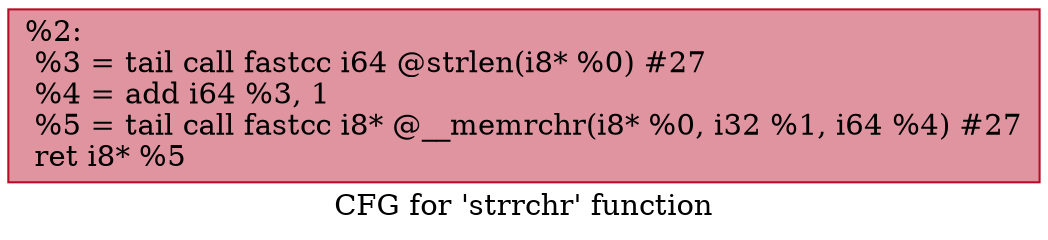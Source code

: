digraph "CFG for 'strrchr' function" {
	label="CFG for 'strrchr' function";

	Node0x2564f80 [shape=record,color="#b70d28ff", style=filled, fillcolor="#b70d2870",label="{%2:\l  %3 = tail call fastcc i64 @strlen(i8* %0) #27\l  %4 = add i64 %3, 1\l  %5 = tail call fastcc i8* @__memrchr(i8* %0, i32 %1, i64 %4) #27\l  ret i8* %5\l}"];
}
